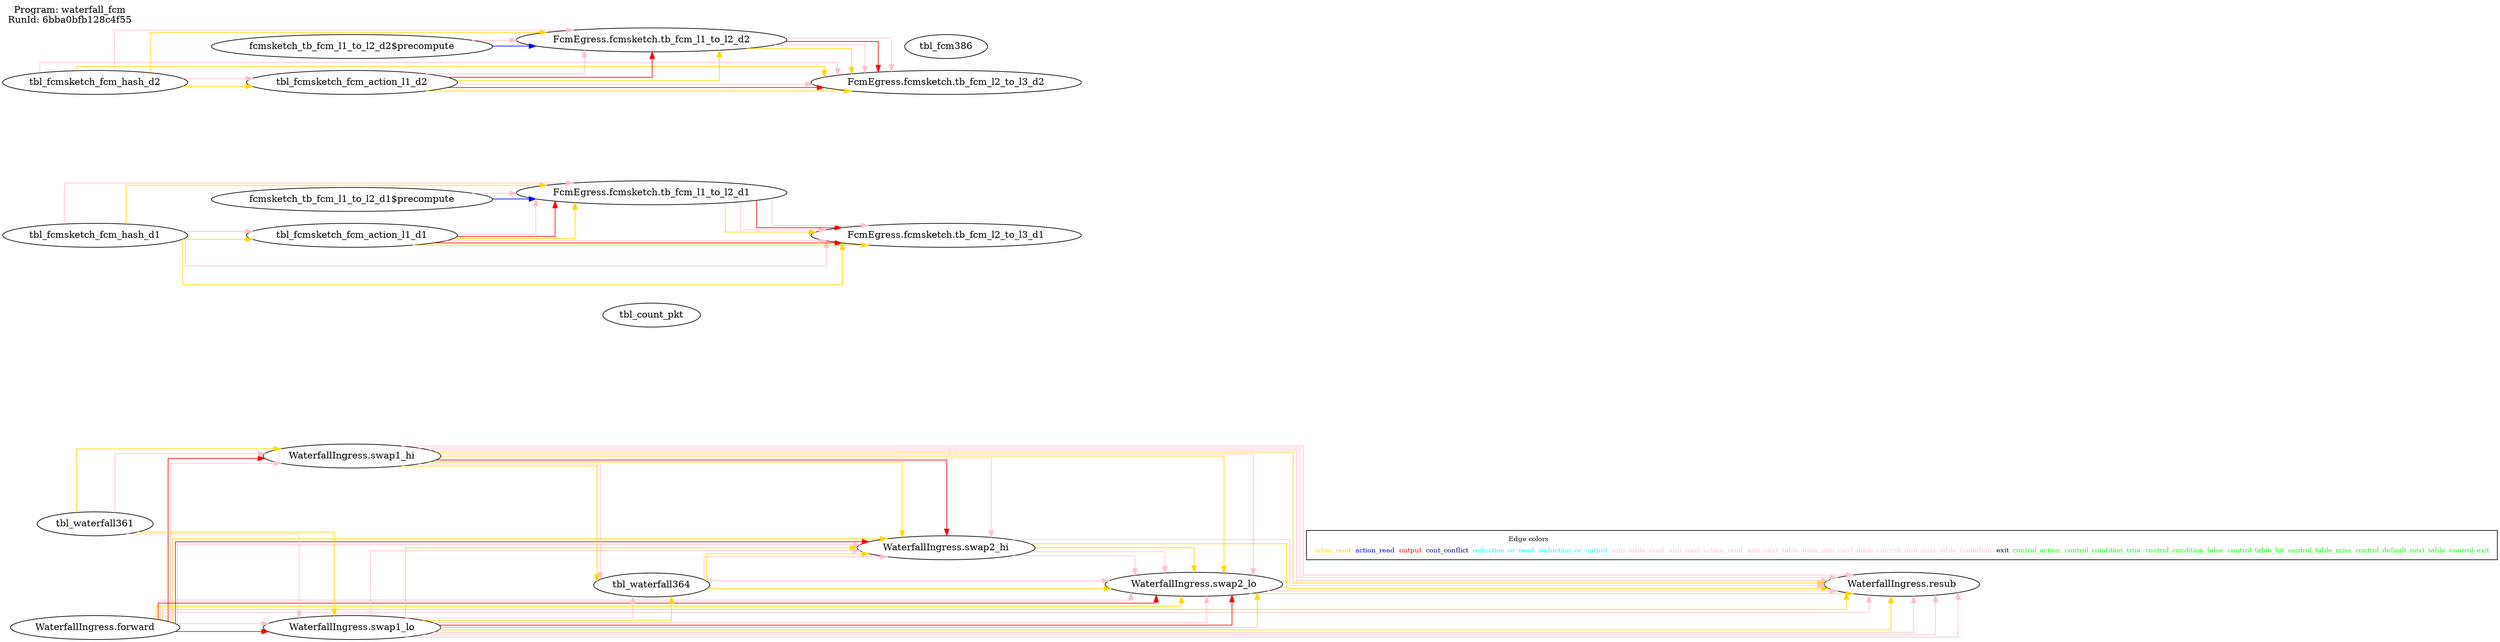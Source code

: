 digraph table_deps {
  splines=ortho; rankdir=LR;
  label="Program: waterfall_fcm
RunId: 6bba0bfb128c4f55
";
  labelloc=t; labeljust=l;
  { "WaterfallIngress.forward"; "tbl_waterfall361"; "tbl_count_pkt"; "tbl_fcmsketch_fcm_hash_d1"; "tbl_fcmsketch_fcm_hash_d2"; "fcmsketch_tb_fcm_l1_to_l2_d1$precompute"; "fcmsketch_tb_fcm_l1_to_l2_d2$precompute"; "tbl_fcm386"; }
  { rank = same; "WaterfallIngress.swap1_hi"; "WaterfallIngress.swap1_lo"; "tbl_fcmsketch_fcm_action_l1_d1"; "tbl_fcmsketch_fcm_action_l1_d2"; }
  { rank = same; "tbl_waterfall364"; "FcmEgress.fcmsketch.tb_fcm_l1_to_l2_d1"; "FcmEgress.fcmsketch.tb_fcm_l1_to_l2_d2"; }
  { rank = same; "WaterfallIngress.swap2_hi"; "FcmEgress.fcmsketch.tb_fcm_l2_to_l3_d1"; "FcmEgress.fcmsketch.tb_fcm_l2_to_l3_d2"; }
  { rank = same; "WaterfallIngress.swap2_lo"; }
  { rank = same; "WaterfallIngress.resub"; }
   "WaterfallIngress.forward" -> "WaterfallIngress.swap1_hi" [ label= "",color=red ];
   "tbl_waterfall361" -> "WaterfallIngress.swap1_hi" [ label= "",color=gold ];
   "WaterfallIngress.forward" -> "WaterfallIngress.swap1_lo" [ label= "",color=red ];
   "tbl_waterfall361" -> "WaterfallIngress.swap1_lo" [ label= "",color=gold ];
   "WaterfallIngress.swap1_hi" -> "tbl_waterfall364" [ label= "",color=gold ];
   "WaterfallIngress.swap1_lo" -> "tbl_waterfall364" [ label= "",color=gold ];
   "WaterfallIngress.forward" -> "WaterfallIngress.swap2_hi" [ label= "",color=gold ];
   "WaterfallIngress.swap1_hi" -> "WaterfallIngress.swap2_hi" [ label= "",color=gold ];
   "WaterfallIngress.swap1_lo" -> "WaterfallIngress.swap2_hi" [ label= "",color=gold ];
   "WaterfallIngress.forward" -> "WaterfallIngress.swap2_hi" [ label= "",color=red ];
   "WaterfallIngress.swap1_hi" -> "WaterfallIngress.swap2_hi" [ label= "",color=red ];
   "tbl_waterfall364" -> "WaterfallIngress.swap2_hi" [ label= "",color=gold ];
   "WaterfallIngress.forward" -> "WaterfallIngress.swap2_lo" [ label= "",color=gold ];
   "WaterfallIngress.swap1_hi" -> "WaterfallIngress.swap2_lo" [ label= "",color=gold ];
   "WaterfallIngress.swap2_hi" -> "WaterfallIngress.swap2_lo" [ label= "",color=gold ];
   "WaterfallIngress.swap1_lo" -> "WaterfallIngress.swap2_lo" [ label= "",color=gold ];
   "WaterfallIngress.swap2_hi" -> "WaterfallIngress.swap2_lo" [ label= "",color=pink ];
   "WaterfallIngress.forward" -> "WaterfallIngress.swap2_lo" [ label= "",color=red ];
   "WaterfallIngress.swap1_lo" -> "WaterfallIngress.swap2_lo" [ label= "",color=red ];
   "tbl_waterfall364" -> "WaterfallIngress.swap2_lo" [ label= "",color=gold ];
   "WaterfallIngress.forward" -> "WaterfallIngress.resub" [ label= "",color=gold ];
   "WaterfallIngress.swap1_hi" -> "WaterfallIngress.resub" [ label= "",color=gold ];
   "WaterfallIngress.swap2_hi" -> "WaterfallIngress.resub" [ label= "",color=gold ];
   "WaterfallIngress.swap1_lo" -> "WaterfallIngress.resub" [ label= "",color=gold ];
   "WaterfallIngress.swap2_lo" -> "WaterfallIngress.resub" [ label= "",color=gold ];
   "WaterfallIngress.swap1_hi" -> "WaterfallIngress.resub" [ label= "",color=pink ];
   "WaterfallIngress.swap1_hi" -> "WaterfallIngress.resub" [ label= "",color=pink ];
   "WaterfallIngress.swap1_lo" -> "WaterfallIngress.resub" [ label= "",color=pink ];
   "WaterfallIngress.swap1_lo" -> "WaterfallIngress.resub" [ label= "",color=pink ];
   "tbl_fcmsketch_fcm_hash_d1" -> "tbl_fcmsketch_fcm_action_l1_d1" [ label= "",color=gold ];
   "tbl_fcmsketch_fcm_hash_d2" -> "tbl_fcmsketch_fcm_action_l1_d2" [ label= "",color=gold ];
   "tbl_fcmsketch_fcm_action_l1_d1" -> "FcmEgress.fcmsketch.tb_fcm_l1_to_l2_d1" [ label= "",color=gold ];
   "tbl_fcmsketch_fcm_action_l1_d1" -> "FcmEgress.fcmsketch.tb_fcm_l1_to_l2_d1" [ label= "",color=red ];
   "fcmsketch_tb_fcm_l1_to_l2_d1$precompute" -> "FcmEgress.fcmsketch.tb_fcm_l1_to_l2_d1" [ label= "",color=blue ];
   "tbl_fcmsketch_fcm_hash_d1" -> "FcmEgress.fcmsketch.tb_fcm_l1_to_l2_d1" [ label= "",color=gold ];
   "tbl_fcmsketch_fcm_action_l1_d2" -> "FcmEgress.fcmsketch.tb_fcm_l1_to_l2_d2" [ label= "",color=gold ];
   "tbl_fcmsketch_fcm_action_l1_d2" -> "FcmEgress.fcmsketch.tb_fcm_l1_to_l2_d2" [ label= "",color=red ];
   "fcmsketch_tb_fcm_l1_to_l2_d2$precompute" -> "FcmEgress.fcmsketch.tb_fcm_l1_to_l2_d2" [ label= "",color=blue ];
   "tbl_fcmsketch_fcm_hash_d2" -> "FcmEgress.fcmsketch.tb_fcm_l1_to_l2_d2" [ label= "",color=gold ];
   "FcmEgress.fcmsketch.tb_fcm_l1_to_l2_d1" -> "FcmEgress.fcmsketch.tb_fcm_l2_to_l3_d1" [ label= "",color=gold ];
   "tbl_fcmsketch_fcm_action_l1_d1" -> "FcmEgress.fcmsketch.tb_fcm_l2_to_l3_d1" [ label= "",color=gold ];
   "FcmEgress.fcmsketch.tb_fcm_l1_to_l2_d1" -> "FcmEgress.fcmsketch.tb_fcm_l2_to_l3_d1" [ label= "",color=pink ];
   "FcmEgress.fcmsketch.tb_fcm_l1_to_l2_d1" -> "FcmEgress.fcmsketch.tb_fcm_l2_to_l3_d1" [ label= "",color=red ];
   "tbl_fcmsketch_fcm_action_l1_d1" -> "FcmEgress.fcmsketch.tb_fcm_l2_to_l3_d1" [ label= "",color=red ];
   "tbl_fcmsketch_fcm_hash_d1" -> "FcmEgress.fcmsketch.tb_fcm_l2_to_l3_d1" [ label= "",color=gold ];
   "FcmEgress.fcmsketch.tb_fcm_l1_to_l2_d2" -> "FcmEgress.fcmsketch.tb_fcm_l2_to_l3_d2" [ label= "",color=gold ];
   "tbl_fcmsketch_fcm_action_l1_d2" -> "FcmEgress.fcmsketch.tb_fcm_l2_to_l3_d2" [ label= "",color=gold ];
   "FcmEgress.fcmsketch.tb_fcm_l1_to_l2_d2" -> "FcmEgress.fcmsketch.tb_fcm_l2_to_l3_d2" [ label= "",color=pink ];
   "FcmEgress.fcmsketch.tb_fcm_l1_to_l2_d2" -> "FcmEgress.fcmsketch.tb_fcm_l2_to_l3_d2" [ label= "",color=red ];
   "tbl_fcmsketch_fcm_action_l1_d2" -> "FcmEgress.fcmsketch.tb_fcm_l2_to_l3_d2" [ label= "",color=red ];
   "tbl_fcmsketch_fcm_hash_d2" -> "FcmEgress.fcmsketch.tb_fcm_l2_to_l3_d2" [ label= "",color=gold ];
   "WaterfallIngress.swap2_lo" -> "WaterfallIngress.resub" [ label= "",color=pink ];
   "WaterfallIngress.swap2_hi" -> "WaterfallIngress.swap2_lo" [ label= "",color=pink ];
   "WaterfallIngress.swap2_hi" -> "WaterfallIngress.resub" [ label= "",color=pink ];
   "tbl_waterfall364" -> "WaterfallIngress.swap2_hi" [ label= "",color=pink ];
   "tbl_waterfall364" -> "WaterfallIngress.swap2_lo" [ label= "",color=pink ];
   "FcmEgress.fcmsketch.tb_fcm_l1_to_l2_d1" -> "FcmEgress.fcmsketch.tb_fcm_l2_to_l3_d1" [ label= "",color=pink ];
   "FcmEgress.fcmsketch.tb_fcm_l1_to_l2_d2" -> "FcmEgress.fcmsketch.tb_fcm_l2_to_l3_d2" [ label= "",color=pink ];
   "WaterfallIngress.swap1_hi" -> "tbl_waterfall364" [ label= "",color=pink ];
   "WaterfallIngress.swap1_hi" -> "WaterfallIngress.swap2_hi" [ label= "",color=pink ];
   "WaterfallIngress.swap1_hi" -> "WaterfallIngress.swap2_lo" [ label= "",color=pink ];
   "WaterfallIngress.swap1_hi" -> "WaterfallIngress.resub" [ label= "",color=pink ];
   "WaterfallIngress.swap1_lo" -> "tbl_waterfall364" [ label= "",color=pink ];
   "WaterfallIngress.swap1_lo" -> "WaterfallIngress.swap2_hi" [ label= "",color=pink ];
   "WaterfallIngress.swap1_lo" -> "WaterfallIngress.swap2_lo" [ label= "",color=pink ];
   "WaterfallIngress.swap1_lo" -> "WaterfallIngress.resub" [ label= "",color=pink ];
   "tbl_fcmsketch_fcm_action_l1_d1" -> "FcmEgress.fcmsketch.tb_fcm_l1_to_l2_d1" [ label= "",color=pink ];
   "tbl_fcmsketch_fcm_action_l1_d1" -> "FcmEgress.fcmsketch.tb_fcm_l2_to_l3_d1" [ label= "",color=pink ];
   "tbl_fcmsketch_fcm_action_l1_d2" -> "FcmEgress.fcmsketch.tb_fcm_l1_to_l2_d2" [ label= "",color=pink ];
   "tbl_fcmsketch_fcm_action_l1_d2" -> "FcmEgress.fcmsketch.tb_fcm_l2_to_l3_d2" [ label= "",color=pink ];
   "WaterfallIngress.forward" -> "WaterfallIngress.swap1_hi" [ label= "",color=pink ];
   "WaterfallIngress.forward" -> "WaterfallIngress.swap1_lo" [ label= "",color=pink ];
   "WaterfallIngress.forward" -> "WaterfallIngress.swap2_hi" [ label= "",color=pink ];
   "WaterfallIngress.forward" -> "WaterfallIngress.swap2_lo" [ label= "",color=pink ];
   "WaterfallIngress.forward" -> "WaterfallIngress.resub" [ label= "",color=pink ];
   "tbl_waterfall361" -> "WaterfallIngress.swap1_hi" [ label= "",color=pink ];
   "tbl_waterfall361" -> "WaterfallIngress.swap1_lo" [ label= "",color=pink ];
   "tbl_fcmsketch_fcm_hash_d1" -> "tbl_fcmsketch_fcm_action_l1_d1" [ label= "",color=pink ];
   "tbl_fcmsketch_fcm_hash_d1" -> "FcmEgress.fcmsketch.tb_fcm_l1_to_l2_d1" [ label= "",color=pink ];
   "tbl_fcmsketch_fcm_hash_d1" -> "FcmEgress.fcmsketch.tb_fcm_l2_to_l3_d1" [ label= "",color=pink ];
   "tbl_fcmsketch_fcm_hash_d2" -> "tbl_fcmsketch_fcm_action_l1_d2" [ label= "",color=pink ];
   "tbl_fcmsketch_fcm_hash_d2" -> "FcmEgress.fcmsketch.tb_fcm_l1_to_l2_d2" [ label= "",color=pink ];
   "tbl_fcmsketch_fcm_hash_d2" -> "FcmEgress.fcmsketch.tb_fcm_l2_to_l3_d2" [ label= "",color=pink ];
   "fcmsketch_tb_fcm_l1_to_l2_d1$precompute" -> "FcmEgress.fcmsketch.tb_fcm_l1_to_l2_d1" [ label= "",color=pink ];
   "fcmsketch_tb_fcm_l1_to_l2_d2$precompute" -> "FcmEgress.fcmsketch.tb_fcm_l1_to_l2_d2" [ label= "",color=pink ];
  { rank=max;
    subgraph cluster_legend { node [ shape=record; fontsize=10];
      empty [label=<<table border="0" cellborder="0"><tr><td colspan="8">Edge colors</td></tr><tr><td><font color="gold">ixbar_read</font></td><td><font color="blue">action_read</font></td><td><font color="red">output</font></td><td><font color="navy">cont_conflict</font></td><td><font color="cyan">reduction_or_read</font></td><td><font color="cyan">reduction_or_output</font></td><td><font color="pink">anti_table_read</font></td><td><font color="pink">anti_next_action_read</font></td><td><font color="pink">anti_next_table_data</font></td><td><font color="pink">anti_next_table_control</font></td><td><font color="pink">anti_next_table_metadata</font></td><td><font color="black">exit</font></td><td><font color="green">control_action</font></td><td><font color="green">control_condition_true</font></td><td><font color="green">control_condition_false</font></td><td><font color="green">control_table_hit</font></td><td><font color="green">control_table_miss</font></td><td><font color="green">control_default_next_table</font></td><td><font color="green">control_exit</font></td></tr></table>>;]
    }
  }
}
